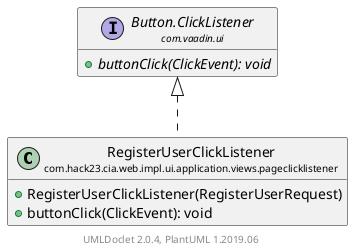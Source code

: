 @startuml
    set namespaceSeparator none
    hide empty fields
    hide empty methods

    class "<size:14>RegisterUserClickListener\n<size:10>com.hack23.cia.web.impl.ui.application.views.pageclicklistener" as com.hack23.cia.web.impl.ui.application.views.pageclicklistener.RegisterUserClickListener [[RegisterUserClickListener.html]] {
        +RegisterUserClickListener(RegisterUserRequest)
        +buttonClick(ClickEvent): void
    }

    interface "<size:14>Button.ClickListener\n<size:10>com.vaadin.ui" as com.vaadin.ui.Button.ClickListener {
        {abstract} +buttonClick(ClickEvent): void
    }

    com.vaadin.ui.Button.ClickListener <|.. com.hack23.cia.web.impl.ui.application.views.pageclicklistener.RegisterUserClickListener

    center footer UMLDoclet 2.0.4, PlantUML 1.2019.06
@enduml
